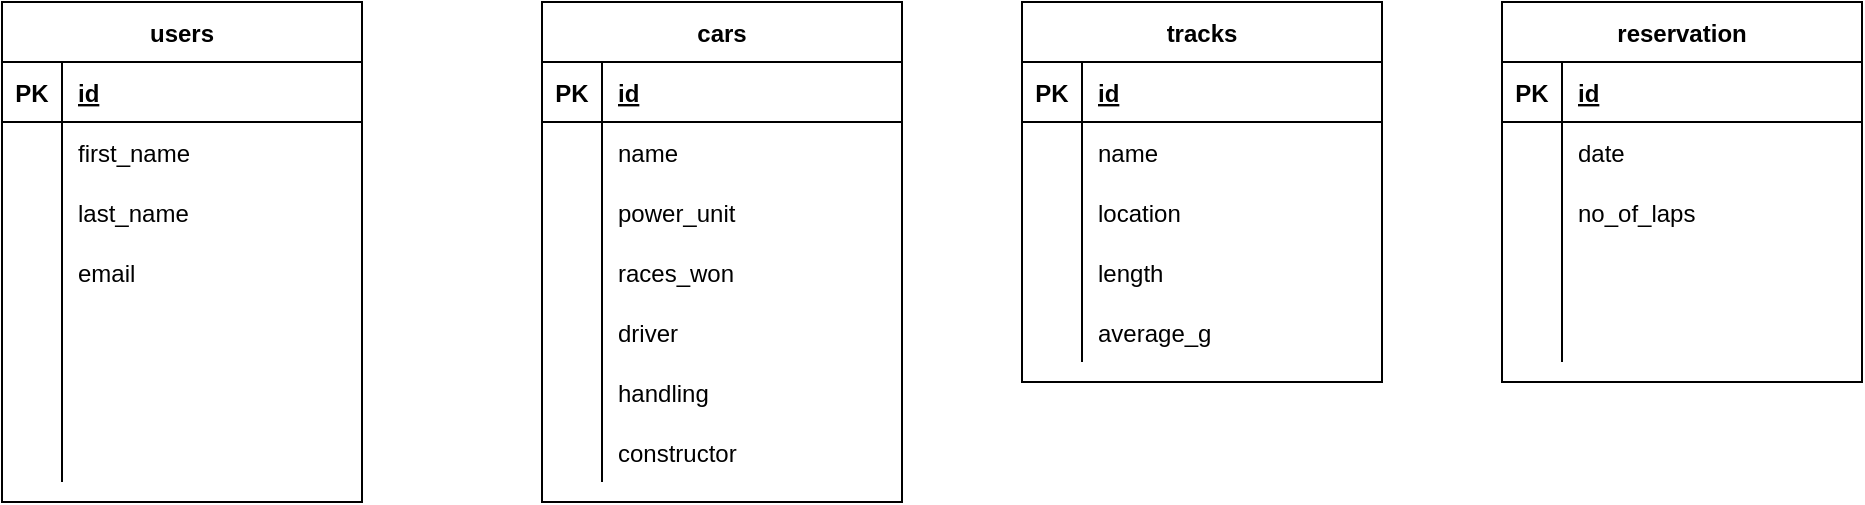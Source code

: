 <mxfile version="15.3.8" type="device"><diagram id="QHCVG5SHgNxZPjzxFXW9" name="Page-1"><mxGraphModel dx="1822" dy="804" grid="1" gridSize="10" guides="1" tooltips="1" connect="1" arrows="1" fold="1" page="0" pageScale="1" pageWidth="827" pageHeight="1169" background="#ffffff" math="0" shadow="0"><root><mxCell id="0"/><mxCell id="1" parent="0"/><mxCell id="8Z4AJJ2Te_DVYYrW-vZY-1" value="cars" style="shape=table;startSize=30;container=1;collapsible=1;childLayout=tableLayout;fixedRows=1;rowLines=0;fontStyle=1;align=center;resizeLast=1;" vertex="1" parent="1"><mxGeometry x="50" y="140" width="180" height="250" as="geometry"/></mxCell><mxCell id="8Z4AJJ2Te_DVYYrW-vZY-2" value="" style="shape=partialRectangle;collapsible=0;dropTarget=0;pointerEvents=0;fillColor=none;top=0;left=0;bottom=1;right=0;points=[[0,0.5],[1,0.5]];portConstraint=eastwest;" vertex="1" parent="8Z4AJJ2Te_DVYYrW-vZY-1"><mxGeometry y="30" width="180" height="30" as="geometry"/></mxCell><mxCell id="8Z4AJJ2Te_DVYYrW-vZY-3" value="PK" style="shape=partialRectangle;connectable=0;fillColor=none;top=0;left=0;bottom=0;right=0;fontStyle=1;overflow=hidden;" vertex="1" parent="8Z4AJJ2Te_DVYYrW-vZY-2"><mxGeometry width="30" height="30" as="geometry"><mxRectangle width="30" height="30" as="alternateBounds"/></mxGeometry></mxCell><mxCell id="8Z4AJJ2Te_DVYYrW-vZY-4" value="id" style="shape=partialRectangle;connectable=0;fillColor=none;top=0;left=0;bottom=0;right=0;align=left;spacingLeft=6;fontStyle=5;overflow=hidden;" vertex="1" parent="8Z4AJJ2Te_DVYYrW-vZY-2"><mxGeometry x="30" width="150" height="30" as="geometry"><mxRectangle width="150" height="30" as="alternateBounds"/></mxGeometry></mxCell><mxCell id="8Z4AJJ2Te_DVYYrW-vZY-5" value="" style="shape=partialRectangle;collapsible=0;dropTarget=0;pointerEvents=0;fillColor=none;top=0;left=0;bottom=0;right=0;points=[[0,0.5],[1,0.5]];portConstraint=eastwest;" vertex="1" parent="8Z4AJJ2Te_DVYYrW-vZY-1"><mxGeometry y="60" width="180" height="30" as="geometry"/></mxCell><mxCell id="8Z4AJJ2Te_DVYYrW-vZY-6" value="" style="shape=partialRectangle;connectable=0;fillColor=none;top=0;left=0;bottom=0;right=0;editable=1;overflow=hidden;" vertex="1" parent="8Z4AJJ2Te_DVYYrW-vZY-5"><mxGeometry width="30" height="30" as="geometry"><mxRectangle width="30" height="30" as="alternateBounds"/></mxGeometry></mxCell><mxCell id="8Z4AJJ2Te_DVYYrW-vZY-7" value="name" style="shape=partialRectangle;connectable=0;fillColor=none;top=0;left=0;bottom=0;right=0;align=left;spacingLeft=6;overflow=hidden;" vertex="1" parent="8Z4AJJ2Te_DVYYrW-vZY-5"><mxGeometry x="30" width="150" height="30" as="geometry"><mxRectangle width="150" height="30" as="alternateBounds"/></mxGeometry></mxCell><mxCell id="8Z4AJJ2Te_DVYYrW-vZY-8" value="" style="shape=partialRectangle;collapsible=0;dropTarget=0;pointerEvents=0;fillColor=none;top=0;left=0;bottom=0;right=0;points=[[0,0.5],[1,0.5]];portConstraint=eastwest;" vertex="1" parent="8Z4AJJ2Te_DVYYrW-vZY-1"><mxGeometry y="90" width="180" height="30" as="geometry"/></mxCell><mxCell id="8Z4AJJ2Te_DVYYrW-vZY-9" value="" style="shape=partialRectangle;connectable=0;fillColor=none;top=0;left=0;bottom=0;right=0;editable=1;overflow=hidden;" vertex="1" parent="8Z4AJJ2Te_DVYYrW-vZY-8"><mxGeometry width="30" height="30" as="geometry"><mxRectangle width="30" height="30" as="alternateBounds"/></mxGeometry></mxCell><mxCell id="8Z4AJJ2Te_DVYYrW-vZY-10" value="power_unit" style="shape=partialRectangle;connectable=0;fillColor=none;top=0;left=0;bottom=0;right=0;align=left;spacingLeft=6;overflow=hidden;" vertex="1" parent="8Z4AJJ2Te_DVYYrW-vZY-8"><mxGeometry x="30" width="150" height="30" as="geometry"><mxRectangle width="150" height="30" as="alternateBounds"/></mxGeometry></mxCell><mxCell id="8Z4AJJ2Te_DVYYrW-vZY-11" value="" style="shape=partialRectangle;collapsible=0;dropTarget=0;pointerEvents=0;fillColor=none;top=0;left=0;bottom=0;right=0;points=[[0,0.5],[1,0.5]];portConstraint=eastwest;" vertex="1" parent="8Z4AJJ2Te_DVYYrW-vZY-1"><mxGeometry y="120" width="180" height="30" as="geometry"/></mxCell><mxCell id="8Z4AJJ2Te_DVYYrW-vZY-12" value="" style="shape=partialRectangle;connectable=0;fillColor=none;top=0;left=0;bottom=0;right=0;editable=1;overflow=hidden;" vertex="1" parent="8Z4AJJ2Te_DVYYrW-vZY-11"><mxGeometry width="30" height="30" as="geometry"><mxRectangle width="30" height="30" as="alternateBounds"/></mxGeometry></mxCell><mxCell id="8Z4AJJ2Te_DVYYrW-vZY-13" value="races_won" style="shape=partialRectangle;connectable=0;fillColor=none;top=0;left=0;bottom=0;right=0;align=left;spacingLeft=6;overflow=hidden;" vertex="1" parent="8Z4AJJ2Te_DVYYrW-vZY-11"><mxGeometry x="30" width="150" height="30" as="geometry"><mxRectangle width="150" height="30" as="alternateBounds"/></mxGeometry></mxCell><mxCell id="8Z4AJJ2Te_DVYYrW-vZY-14" value="" style="shape=partialRectangle;collapsible=0;dropTarget=0;pointerEvents=0;fillColor=none;top=0;left=0;bottom=0;right=0;points=[[0,0.5],[1,0.5]];portConstraint=eastwest;" vertex="1" parent="8Z4AJJ2Te_DVYYrW-vZY-1"><mxGeometry y="150" width="180" height="30" as="geometry"/></mxCell><mxCell id="8Z4AJJ2Te_DVYYrW-vZY-15" value="" style="shape=partialRectangle;connectable=0;fillColor=none;top=0;left=0;bottom=0;right=0;editable=1;overflow=hidden;" vertex="1" parent="8Z4AJJ2Te_DVYYrW-vZY-14"><mxGeometry width="30" height="30" as="geometry"><mxRectangle width="30" height="30" as="alternateBounds"/></mxGeometry></mxCell><mxCell id="8Z4AJJ2Te_DVYYrW-vZY-16" value="driver" style="shape=partialRectangle;connectable=0;fillColor=none;top=0;left=0;bottom=0;right=0;align=left;spacingLeft=6;overflow=hidden;" vertex="1" parent="8Z4AJJ2Te_DVYYrW-vZY-14"><mxGeometry x="30" width="150" height="30" as="geometry"><mxRectangle width="150" height="30" as="alternateBounds"/></mxGeometry></mxCell><mxCell id="8Z4AJJ2Te_DVYYrW-vZY-17" value="" style="shape=partialRectangle;collapsible=0;dropTarget=0;pointerEvents=0;fillColor=none;top=0;left=0;bottom=0;right=0;points=[[0,0.5],[1,0.5]];portConstraint=eastwest;" vertex="1" parent="8Z4AJJ2Te_DVYYrW-vZY-1"><mxGeometry y="180" width="180" height="30" as="geometry"/></mxCell><mxCell id="8Z4AJJ2Te_DVYYrW-vZY-18" value="" style="shape=partialRectangle;connectable=0;fillColor=none;top=0;left=0;bottom=0;right=0;editable=1;overflow=hidden;" vertex="1" parent="8Z4AJJ2Te_DVYYrW-vZY-17"><mxGeometry width="30" height="30" as="geometry"><mxRectangle width="30" height="30" as="alternateBounds"/></mxGeometry></mxCell><mxCell id="8Z4AJJ2Te_DVYYrW-vZY-19" value="handling" style="shape=partialRectangle;connectable=0;fillColor=none;top=0;left=0;bottom=0;right=0;align=left;spacingLeft=6;overflow=hidden;" vertex="1" parent="8Z4AJJ2Te_DVYYrW-vZY-17"><mxGeometry x="30" width="150" height="30" as="geometry"><mxRectangle width="150" height="30" as="alternateBounds"/></mxGeometry></mxCell><mxCell id="8Z4AJJ2Te_DVYYrW-vZY-39" value="" style="shape=partialRectangle;collapsible=0;dropTarget=0;pointerEvents=0;fillColor=none;top=0;left=0;bottom=0;right=0;points=[[0,0.5],[1,0.5]];portConstraint=eastwest;" vertex="1" parent="8Z4AJJ2Te_DVYYrW-vZY-1"><mxGeometry y="210" width="180" height="30" as="geometry"/></mxCell><mxCell id="8Z4AJJ2Te_DVYYrW-vZY-40" value="" style="shape=partialRectangle;connectable=0;fillColor=none;top=0;left=0;bottom=0;right=0;editable=1;overflow=hidden;" vertex="1" parent="8Z4AJJ2Te_DVYYrW-vZY-39"><mxGeometry width="30" height="30" as="geometry"><mxRectangle width="30" height="30" as="alternateBounds"/></mxGeometry></mxCell><mxCell id="8Z4AJJ2Te_DVYYrW-vZY-41" value="constructor" style="shape=partialRectangle;connectable=0;fillColor=none;top=0;left=0;bottom=0;right=0;align=left;spacingLeft=6;overflow=hidden;" vertex="1" parent="8Z4AJJ2Te_DVYYrW-vZY-39"><mxGeometry x="30" width="150" height="30" as="geometry"><mxRectangle width="150" height="30" as="alternateBounds"/></mxGeometry></mxCell><mxCell id="8Z4AJJ2Te_DVYYrW-vZY-20" value="tracks" style="shape=table;startSize=30;container=1;collapsible=1;childLayout=tableLayout;fixedRows=1;rowLines=0;fontStyle=1;align=center;resizeLast=1;" vertex="1" parent="1"><mxGeometry x="290" y="140" width="180" height="190" as="geometry"/></mxCell><mxCell id="8Z4AJJ2Te_DVYYrW-vZY-21" value="" style="shape=partialRectangle;collapsible=0;dropTarget=0;pointerEvents=0;fillColor=none;top=0;left=0;bottom=1;right=0;points=[[0,0.5],[1,0.5]];portConstraint=eastwest;" vertex="1" parent="8Z4AJJ2Te_DVYYrW-vZY-20"><mxGeometry y="30" width="180" height="30" as="geometry"/></mxCell><mxCell id="8Z4AJJ2Te_DVYYrW-vZY-22" value="PK" style="shape=partialRectangle;connectable=0;fillColor=none;top=0;left=0;bottom=0;right=0;fontStyle=1;overflow=hidden;" vertex="1" parent="8Z4AJJ2Te_DVYYrW-vZY-21"><mxGeometry width="30" height="30" as="geometry"><mxRectangle width="30" height="30" as="alternateBounds"/></mxGeometry></mxCell><mxCell id="8Z4AJJ2Te_DVYYrW-vZY-23" value="id" style="shape=partialRectangle;connectable=0;fillColor=none;top=0;left=0;bottom=0;right=0;align=left;spacingLeft=6;fontStyle=5;overflow=hidden;" vertex="1" parent="8Z4AJJ2Te_DVYYrW-vZY-21"><mxGeometry x="30" width="150" height="30" as="geometry"><mxRectangle width="150" height="30" as="alternateBounds"/></mxGeometry></mxCell><mxCell id="8Z4AJJ2Te_DVYYrW-vZY-24" value="" style="shape=partialRectangle;collapsible=0;dropTarget=0;pointerEvents=0;fillColor=none;top=0;left=0;bottom=0;right=0;points=[[0,0.5],[1,0.5]];portConstraint=eastwest;" vertex="1" parent="8Z4AJJ2Te_DVYYrW-vZY-20"><mxGeometry y="60" width="180" height="30" as="geometry"/></mxCell><mxCell id="8Z4AJJ2Te_DVYYrW-vZY-25" value="" style="shape=partialRectangle;connectable=0;fillColor=none;top=0;left=0;bottom=0;right=0;editable=1;overflow=hidden;" vertex="1" parent="8Z4AJJ2Te_DVYYrW-vZY-24"><mxGeometry width="30" height="30" as="geometry"><mxRectangle width="30" height="30" as="alternateBounds"/></mxGeometry></mxCell><mxCell id="8Z4AJJ2Te_DVYYrW-vZY-26" value="name" style="shape=partialRectangle;connectable=0;fillColor=none;top=0;left=0;bottom=0;right=0;align=left;spacingLeft=6;overflow=hidden;" vertex="1" parent="8Z4AJJ2Te_DVYYrW-vZY-24"><mxGeometry x="30" width="150" height="30" as="geometry"><mxRectangle width="150" height="30" as="alternateBounds"/></mxGeometry></mxCell><mxCell id="8Z4AJJ2Te_DVYYrW-vZY-27" value="" style="shape=partialRectangle;collapsible=0;dropTarget=0;pointerEvents=0;fillColor=none;top=0;left=0;bottom=0;right=0;points=[[0,0.5],[1,0.5]];portConstraint=eastwest;" vertex="1" parent="8Z4AJJ2Te_DVYYrW-vZY-20"><mxGeometry y="90" width="180" height="30" as="geometry"/></mxCell><mxCell id="8Z4AJJ2Te_DVYYrW-vZY-28" value="" style="shape=partialRectangle;connectable=0;fillColor=none;top=0;left=0;bottom=0;right=0;editable=1;overflow=hidden;" vertex="1" parent="8Z4AJJ2Te_DVYYrW-vZY-27"><mxGeometry width="30" height="30" as="geometry"><mxRectangle width="30" height="30" as="alternateBounds"/></mxGeometry></mxCell><mxCell id="8Z4AJJ2Te_DVYYrW-vZY-29" value="location" style="shape=partialRectangle;connectable=0;fillColor=none;top=0;left=0;bottom=0;right=0;align=left;spacingLeft=6;overflow=hidden;" vertex="1" parent="8Z4AJJ2Te_DVYYrW-vZY-27"><mxGeometry x="30" width="150" height="30" as="geometry"><mxRectangle width="150" height="30" as="alternateBounds"/></mxGeometry></mxCell><mxCell id="8Z4AJJ2Te_DVYYrW-vZY-30" value="" style="shape=partialRectangle;collapsible=0;dropTarget=0;pointerEvents=0;fillColor=none;top=0;left=0;bottom=0;right=0;points=[[0,0.5],[1,0.5]];portConstraint=eastwest;" vertex="1" parent="8Z4AJJ2Te_DVYYrW-vZY-20"><mxGeometry y="120" width="180" height="30" as="geometry"/></mxCell><mxCell id="8Z4AJJ2Te_DVYYrW-vZY-31" value="" style="shape=partialRectangle;connectable=0;fillColor=none;top=0;left=0;bottom=0;right=0;editable=1;overflow=hidden;" vertex="1" parent="8Z4AJJ2Te_DVYYrW-vZY-30"><mxGeometry width="30" height="30" as="geometry"><mxRectangle width="30" height="30" as="alternateBounds"/></mxGeometry></mxCell><mxCell id="8Z4AJJ2Te_DVYYrW-vZY-32" value="length" style="shape=partialRectangle;connectable=0;fillColor=none;top=0;left=0;bottom=0;right=0;align=left;spacingLeft=6;overflow=hidden;" vertex="1" parent="8Z4AJJ2Te_DVYYrW-vZY-30"><mxGeometry x="30" width="150" height="30" as="geometry"><mxRectangle width="150" height="30" as="alternateBounds"/></mxGeometry></mxCell><mxCell id="8Z4AJJ2Te_DVYYrW-vZY-33" value="" style="shape=partialRectangle;collapsible=0;dropTarget=0;pointerEvents=0;fillColor=none;top=0;left=0;bottom=0;right=0;points=[[0,0.5],[1,0.5]];portConstraint=eastwest;" vertex="1" parent="8Z4AJJ2Te_DVYYrW-vZY-20"><mxGeometry y="150" width="180" height="30" as="geometry"/></mxCell><mxCell id="8Z4AJJ2Te_DVYYrW-vZY-34" value="" style="shape=partialRectangle;connectable=0;fillColor=none;top=0;left=0;bottom=0;right=0;editable=1;overflow=hidden;" vertex="1" parent="8Z4AJJ2Te_DVYYrW-vZY-33"><mxGeometry width="30" height="30" as="geometry"><mxRectangle width="30" height="30" as="alternateBounds"/></mxGeometry></mxCell><mxCell id="8Z4AJJ2Te_DVYYrW-vZY-35" value="average_g" style="shape=partialRectangle;connectable=0;fillColor=none;top=0;left=0;bottom=0;right=0;align=left;spacingLeft=6;overflow=hidden;" vertex="1" parent="8Z4AJJ2Te_DVYYrW-vZY-33"><mxGeometry x="30" width="150" height="30" as="geometry"><mxRectangle width="150" height="30" as="alternateBounds"/></mxGeometry></mxCell><mxCell id="8Z4AJJ2Te_DVYYrW-vZY-76" value="users" style="shape=table;startSize=30;container=1;collapsible=1;childLayout=tableLayout;fixedRows=1;rowLines=0;fontStyle=1;align=center;resizeLast=1;" vertex="1" parent="1"><mxGeometry x="-220" y="140" width="180" height="250" as="geometry"/></mxCell><mxCell id="8Z4AJJ2Te_DVYYrW-vZY-77" value="" style="shape=partialRectangle;collapsible=0;dropTarget=0;pointerEvents=0;fillColor=none;top=0;left=0;bottom=1;right=0;points=[[0,0.5],[1,0.5]];portConstraint=eastwest;" vertex="1" parent="8Z4AJJ2Te_DVYYrW-vZY-76"><mxGeometry y="30" width="180" height="30" as="geometry"/></mxCell><mxCell id="8Z4AJJ2Te_DVYYrW-vZY-78" value="PK" style="shape=partialRectangle;connectable=0;fillColor=none;top=0;left=0;bottom=0;right=0;fontStyle=1;overflow=hidden;" vertex="1" parent="8Z4AJJ2Te_DVYYrW-vZY-77"><mxGeometry width="30" height="30" as="geometry"><mxRectangle width="30" height="30" as="alternateBounds"/></mxGeometry></mxCell><mxCell id="8Z4AJJ2Te_DVYYrW-vZY-79" value="id" style="shape=partialRectangle;connectable=0;fillColor=none;top=0;left=0;bottom=0;right=0;align=left;spacingLeft=6;fontStyle=5;overflow=hidden;" vertex="1" parent="8Z4AJJ2Te_DVYYrW-vZY-77"><mxGeometry x="30" width="150" height="30" as="geometry"><mxRectangle width="150" height="30" as="alternateBounds"/></mxGeometry></mxCell><mxCell id="8Z4AJJ2Te_DVYYrW-vZY-92" value="" style="shape=partialRectangle;collapsible=0;dropTarget=0;pointerEvents=0;fillColor=none;top=0;left=0;bottom=0;right=0;points=[[0,0.5],[1,0.5]];portConstraint=eastwest;" vertex="1" parent="8Z4AJJ2Te_DVYYrW-vZY-76"><mxGeometry y="60" width="180" height="30" as="geometry"/></mxCell><mxCell id="8Z4AJJ2Te_DVYYrW-vZY-93" value="" style="shape=partialRectangle;connectable=0;fillColor=none;top=0;left=0;bottom=0;right=0;editable=1;overflow=hidden;" vertex="1" parent="8Z4AJJ2Te_DVYYrW-vZY-92"><mxGeometry width="30" height="30" as="geometry"><mxRectangle width="30" height="30" as="alternateBounds"/></mxGeometry></mxCell><mxCell id="8Z4AJJ2Te_DVYYrW-vZY-94" value="first_name" style="shape=partialRectangle;connectable=0;fillColor=none;top=0;left=0;bottom=0;right=0;align=left;spacingLeft=6;overflow=hidden;" vertex="1" parent="8Z4AJJ2Te_DVYYrW-vZY-92"><mxGeometry x="30" width="150" height="30" as="geometry"><mxRectangle width="150" height="30" as="alternateBounds"/></mxGeometry></mxCell><mxCell id="8Z4AJJ2Te_DVYYrW-vZY-95" value="" style="shape=partialRectangle;collapsible=0;dropTarget=0;pointerEvents=0;fillColor=none;top=0;left=0;bottom=0;right=0;points=[[0,0.5],[1,0.5]];portConstraint=eastwest;" vertex="1" parent="8Z4AJJ2Te_DVYYrW-vZY-76"><mxGeometry y="90" width="180" height="30" as="geometry"/></mxCell><mxCell id="8Z4AJJ2Te_DVYYrW-vZY-96" value="" style="shape=partialRectangle;connectable=0;fillColor=none;top=0;left=0;bottom=0;right=0;editable=1;overflow=hidden;" vertex="1" parent="8Z4AJJ2Te_DVYYrW-vZY-95"><mxGeometry width="30" height="30" as="geometry"><mxRectangle width="30" height="30" as="alternateBounds"/></mxGeometry></mxCell><mxCell id="8Z4AJJ2Te_DVYYrW-vZY-97" value="last_name" style="shape=partialRectangle;connectable=0;fillColor=none;top=0;left=0;bottom=0;right=0;align=left;spacingLeft=6;overflow=hidden;" vertex="1" parent="8Z4AJJ2Te_DVYYrW-vZY-95"><mxGeometry x="30" width="150" height="30" as="geometry"><mxRectangle width="150" height="30" as="alternateBounds"/></mxGeometry></mxCell><mxCell id="8Z4AJJ2Te_DVYYrW-vZY-98" value="" style="shape=partialRectangle;collapsible=0;dropTarget=0;pointerEvents=0;fillColor=none;top=0;left=0;bottom=0;right=0;points=[[0,0.5],[1,0.5]];portConstraint=eastwest;" vertex="1" parent="8Z4AJJ2Te_DVYYrW-vZY-76"><mxGeometry y="120" width="180" height="30" as="geometry"/></mxCell><mxCell id="8Z4AJJ2Te_DVYYrW-vZY-99" value="" style="shape=partialRectangle;connectable=0;fillColor=none;top=0;left=0;bottom=0;right=0;editable=1;overflow=hidden;" vertex="1" parent="8Z4AJJ2Te_DVYYrW-vZY-98"><mxGeometry width="30" height="30" as="geometry"><mxRectangle width="30" height="30" as="alternateBounds"/></mxGeometry></mxCell><mxCell id="8Z4AJJ2Te_DVYYrW-vZY-100" value="email" style="shape=partialRectangle;connectable=0;fillColor=none;top=0;left=0;bottom=0;right=0;align=left;spacingLeft=6;overflow=hidden;" vertex="1" parent="8Z4AJJ2Te_DVYYrW-vZY-98"><mxGeometry x="30" width="150" height="30" as="geometry"><mxRectangle width="150" height="30" as="alternateBounds"/></mxGeometry></mxCell><mxCell id="8Z4AJJ2Te_DVYYrW-vZY-83" value="" style="shape=partialRectangle;collapsible=0;dropTarget=0;pointerEvents=0;fillColor=none;top=0;left=0;bottom=0;right=0;points=[[0,0.5],[1,0.5]];portConstraint=eastwest;" vertex="1" parent="8Z4AJJ2Te_DVYYrW-vZY-76"><mxGeometry y="150" width="180" height="30" as="geometry"/></mxCell><mxCell id="8Z4AJJ2Te_DVYYrW-vZY-84" value="" style="shape=partialRectangle;connectable=0;fillColor=none;top=0;left=0;bottom=0;right=0;editable=1;overflow=hidden;" vertex="1" parent="8Z4AJJ2Te_DVYYrW-vZY-83"><mxGeometry width="30" height="30" as="geometry"><mxRectangle width="30" height="30" as="alternateBounds"/></mxGeometry></mxCell><mxCell id="8Z4AJJ2Te_DVYYrW-vZY-85" value="" style="shape=partialRectangle;connectable=0;fillColor=none;top=0;left=0;bottom=0;right=0;align=left;spacingLeft=6;overflow=hidden;" vertex="1" parent="8Z4AJJ2Te_DVYYrW-vZY-83"><mxGeometry x="30" width="150" height="30" as="geometry"><mxRectangle width="150" height="30" as="alternateBounds"/></mxGeometry></mxCell><mxCell id="8Z4AJJ2Te_DVYYrW-vZY-86" value="" style="shape=partialRectangle;collapsible=0;dropTarget=0;pointerEvents=0;fillColor=none;top=0;left=0;bottom=0;right=0;points=[[0,0.5],[1,0.5]];portConstraint=eastwest;" vertex="1" parent="8Z4AJJ2Te_DVYYrW-vZY-76"><mxGeometry y="180" width="180" height="30" as="geometry"/></mxCell><mxCell id="8Z4AJJ2Te_DVYYrW-vZY-87" value="" style="shape=partialRectangle;connectable=0;fillColor=none;top=0;left=0;bottom=0;right=0;editable=1;overflow=hidden;" vertex="1" parent="8Z4AJJ2Te_DVYYrW-vZY-86"><mxGeometry width="30" height="30" as="geometry"><mxRectangle width="30" height="30" as="alternateBounds"/></mxGeometry></mxCell><mxCell id="8Z4AJJ2Te_DVYYrW-vZY-88" value="" style="shape=partialRectangle;connectable=0;fillColor=none;top=0;left=0;bottom=0;right=0;align=left;spacingLeft=6;overflow=hidden;" vertex="1" parent="8Z4AJJ2Te_DVYYrW-vZY-86"><mxGeometry x="30" width="150" height="30" as="geometry"><mxRectangle width="150" height="30" as="alternateBounds"/></mxGeometry></mxCell><mxCell id="8Z4AJJ2Te_DVYYrW-vZY-89" value="" style="shape=partialRectangle;collapsible=0;dropTarget=0;pointerEvents=0;fillColor=none;top=0;left=0;bottom=0;right=0;points=[[0,0.5],[1,0.5]];portConstraint=eastwest;" vertex="1" parent="8Z4AJJ2Te_DVYYrW-vZY-76"><mxGeometry y="210" width="180" height="30" as="geometry"/></mxCell><mxCell id="8Z4AJJ2Te_DVYYrW-vZY-90" value="" style="shape=partialRectangle;connectable=0;fillColor=none;top=0;left=0;bottom=0;right=0;editable=1;overflow=hidden;" vertex="1" parent="8Z4AJJ2Te_DVYYrW-vZY-89"><mxGeometry width="30" height="30" as="geometry"><mxRectangle width="30" height="30" as="alternateBounds"/></mxGeometry></mxCell><mxCell id="8Z4AJJ2Te_DVYYrW-vZY-91" value="" style="shape=partialRectangle;connectable=0;fillColor=none;top=0;left=0;bottom=0;right=0;align=left;spacingLeft=6;overflow=hidden;" vertex="1" parent="8Z4AJJ2Te_DVYYrW-vZY-89"><mxGeometry x="30" width="150" height="30" as="geometry"><mxRectangle width="150" height="30" as="alternateBounds"/></mxGeometry></mxCell><mxCell id="8Z4AJJ2Te_DVYYrW-vZY-101" value="reservation" style="shape=table;startSize=30;container=1;collapsible=1;childLayout=tableLayout;fixedRows=1;rowLines=0;fontStyle=1;align=center;resizeLast=1;" vertex="1" parent="1"><mxGeometry x="530" y="140" width="180" height="190" as="geometry"/></mxCell><mxCell id="8Z4AJJ2Te_DVYYrW-vZY-102" value="" style="shape=partialRectangle;collapsible=0;dropTarget=0;pointerEvents=0;fillColor=none;top=0;left=0;bottom=1;right=0;points=[[0,0.5],[1,0.5]];portConstraint=eastwest;" vertex="1" parent="8Z4AJJ2Te_DVYYrW-vZY-101"><mxGeometry y="30" width="180" height="30" as="geometry"/></mxCell><mxCell id="8Z4AJJ2Te_DVYYrW-vZY-103" value="PK" style="shape=partialRectangle;connectable=0;fillColor=none;top=0;left=0;bottom=0;right=0;fontStyle=1;overflow=hidden;" vertex="1" parent="8Z4AJJ2Te_DVYYrW-vZY-102"><mxGeometry width="30" height="30" as="geometry"><mxRectangle width="30" height="30" as="alternateBounds"/></mxGeometry></mxCell><mxCell id="8Z4AJJ2Te_DVYYrW-vZY-104" value="id" style="shape=partialRectangle;connectable=0;fillColor=none;top=0;left=0;bottom=0;right=0;align=left;spacingLeft=6;fontStyle=5;overflow=hidden;" vertex="1" parent="8Z4AJJ2Te_DVYYrW-vZY-102"><mxGeometry x="30" width="150" height="30" as="geometry"><mxRectangle width="150" height="30" as="alternateBounds"/></mxGeometry></mxCell><mxCell id="8Z4AJJ2Te_DVYYrW-vZY-105" value="" style="shape=partialRectangle;collapsible=0;dropTarget=0;pointerEvents=0;fillColor=none;top=0;left=0;bottom=0;right=0;points=[[0,0.5],[1,0.5]];portConstraint=eastwest;" vertex="1" parent="8Z4AJJ2Te_DVYYrW-vZY-101"><mxGeometry y="60" width="180" height="30" as="geometry"/></mxCell><mxCell id="8Z4AJJ2Te_DVYYrW-vZY-106" value="" style="shape=partialRectangle;connectable=0;fillColor=none;top=0;left=0;bottom=0;right=0;editable=1;overflow=hidden;" vertex="1" parent="8Z4AJJ2Te_DVYYrW-vZY-105"><mxGeometry width="30" height="30" as="geometry"><mxRectangle width="30" height="30" as="alternateBounds"/></mxGeometry></mxCell><mxCell id="8Z4AJJ2Te_DVYYrW-vZY-107" value="date" style="shape=partialRectangle;connectable=0;fillColor=none;top=0;left=0;bottom=0;right=0;align=left;spacingLeft=6;overflow=hidden;" vertex="1" parent="8Z4AJJ2Te_DVYYrW-vZY-105"><mxGeometry x="30" width="150" height="30" as="geometry"><mxRectangle width="150" height="30" as="alternateBounds"/></mxGeometry></mxCell><mxCell id="8Z4AJJ2Te_DVYYrW-vZY-108" value="" style="shape=partialRectangle;collapsible=0;dropTarget=0;pointerEvents=0;fillColor=none;top=0;left=0;bottom=0;right=0;points=[[0,0.5],[1,0.5]];portConstraint=eastwest;" vertex="1" parent="8Z4AJJ2Te_DVYYrW-vZY-101"><mxGeometry y="90" width="180" height="30" as="geometry"/></mxCell><mxCell id="8Z4AJJ2Te_DVYYrW-vZY-109" value="" style="shape=partialRectangle;connectable=0;fillColor=none;top=0;left=0;bottom=0;right=0;editable=1;overflow=hidden;" vertex="1" parent="8Z4AJJ2Te_DVYYrW-vZY-108"><mxGeometry width="30" height="30" as="geometry"><mxRectangle width="30" height="30" as="alternateBounds"/></mxGeometry></mxCell><mxCell id="8Z4AJJ2Te_DVYYrW-vZY-110" value="no_of_laps" style="shape=partialRectangle;connectable=0;fillColor=none;top=0;left=0;bottom=0;right=0;align=left;spacingLeft=6;overflow=hidden;" vertex="1" parent="8Z4AJJ2Te_DVYYrW-vZY-108"><mxGeometry x="30" width="150" height="30" as="geometry"><mxRectangle width="150" height="30" as="alternateBounds"/></mxGeometry></mxCell><mxCell id="8Z4AJJ2Te_DVYYrW-vZY-111" value="" style="shape=partialRectangle;collapsible=0;dropTarget=0;pointerEvents=0;fillColor=none;top=0;left=0;bottom=0;right=0;points=[[0,0.5],[1,0.5]];portConstraint=eastwest;" vertex="1" parent="8Z4AJJ2Te_DVYYrW-vZY-101"><mxGeometry y="120" width="180" height="30" as="geometry"/></mxCell><mxCell id="8Z4AJJ2Te_DVYYrW-vZY-112" value="" style="shape=partialRectangle;connectable=0;fillColor=none;top=0;left=0;bottom=0;right=0;editable=1;overflow=hidden;" vertex="1" parent="8Z4AJJ2Te_DVYYrW-vZY-111"><mxGeometry width="30" height="30" as="geometry"><mxRectangle width="30" height="30" as="alternateBounds"/></mxGeometry></mxCell><mxCell id="8Z4AJJ2Te_DVYYrW-vZY-113" value="" style="shape=partialRectangle;connectable=0;fillColor=none;top=0;left=0;bottom=0;right=0;align=left;spacingLeft=6;overflow=hidden;" vertex="1" parent="8Z4AJJ2Te_DVYYrW-vZY-111"><mxGeometry x="30" width="150" height="30" as="geometry"><mxRectangle width="150" height="30" as="alternateBounds"/></mxGeometry></mxCell><mxCell id="8Z4AJJ2Te_DVYYrW-vZY-114" value="" style="shape=partialRectangle;collapsible=0;dropTarget=0;pointerEvents=0;fillColor=none;top=0;left=0;bottom=0;right=0;points=[[0,0.5],[1,0.5]];portConstraint=eastwest;" vertex="1" parent="8Z4AJJ2Te_DVYYrW-vZY-101"><mxGeometry y="150" width="180" height="30" as="geometry"/></mxCell><mxCell id="8Z4AJJ2Te_DVYYrW-vZY-115" value="" style="shape=partialRectangle;connectable=0;fillColor=none;top=0;left=0;bottom=0;right=0;editable=1;overflow=hidden;" vertex="1" parent="8Z4AJJ2Te_DVYYrW-vZY-114"><mxGeometry width="30" height="30" as="geometry"><mxRectangle width="30" height="30" as="alternateBounds"/></mxGeometry></mxCell><mxCell id="8Z4AJJ2Te_DVYYrW-vZY-116" value="" style="shape=partialRectangle;connectable=0;fillColor=none;top=0;left=0;bottom=0;right=0;align=left;spacingLeft=6;overflow=hidden;" vertex="1" parent="8Z4AJJ2Te_DVYYrW-vZY-114"><mxGeometry x="30" width="150" height="30" as="geometry"><mxRectangle width="150" height="30" as="alternateBounds"/></mxGeometry></mxCell></root></mxGraphModel></diagram></mxfile>